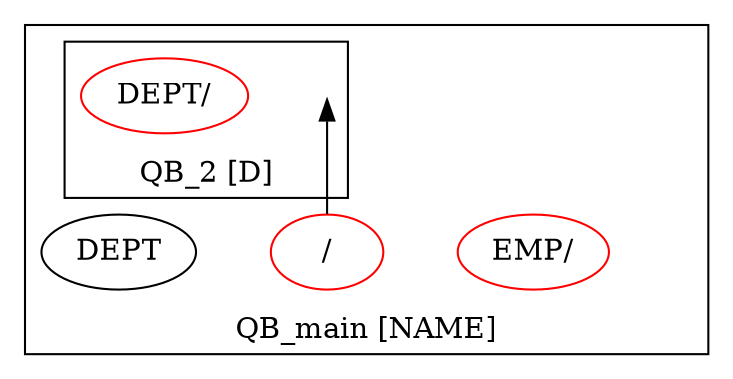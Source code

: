 digraph example1 {
    rankdir=BT;
    nodesep=0.5;
  subgraph cluster_QB_main {
    label = "QB_main [NAME]";
    "QB_main_pt"[shape=point, color=white];
    "QUN_0"[label="EMP/", color=red]
    "QUN_3"[label="/", color=red]
    "QUN_3" -> "QB_2_pt";
  subgraph cluster_QB_2 {
    label = "QB_2 [D]";
    "QB_2_pt"[shape=point, color=white];
    "QUN_1"[label="DEPT/", color=red]
}
    exprnode0x7ff17e4263d8[label="DEPT"];
}
}
